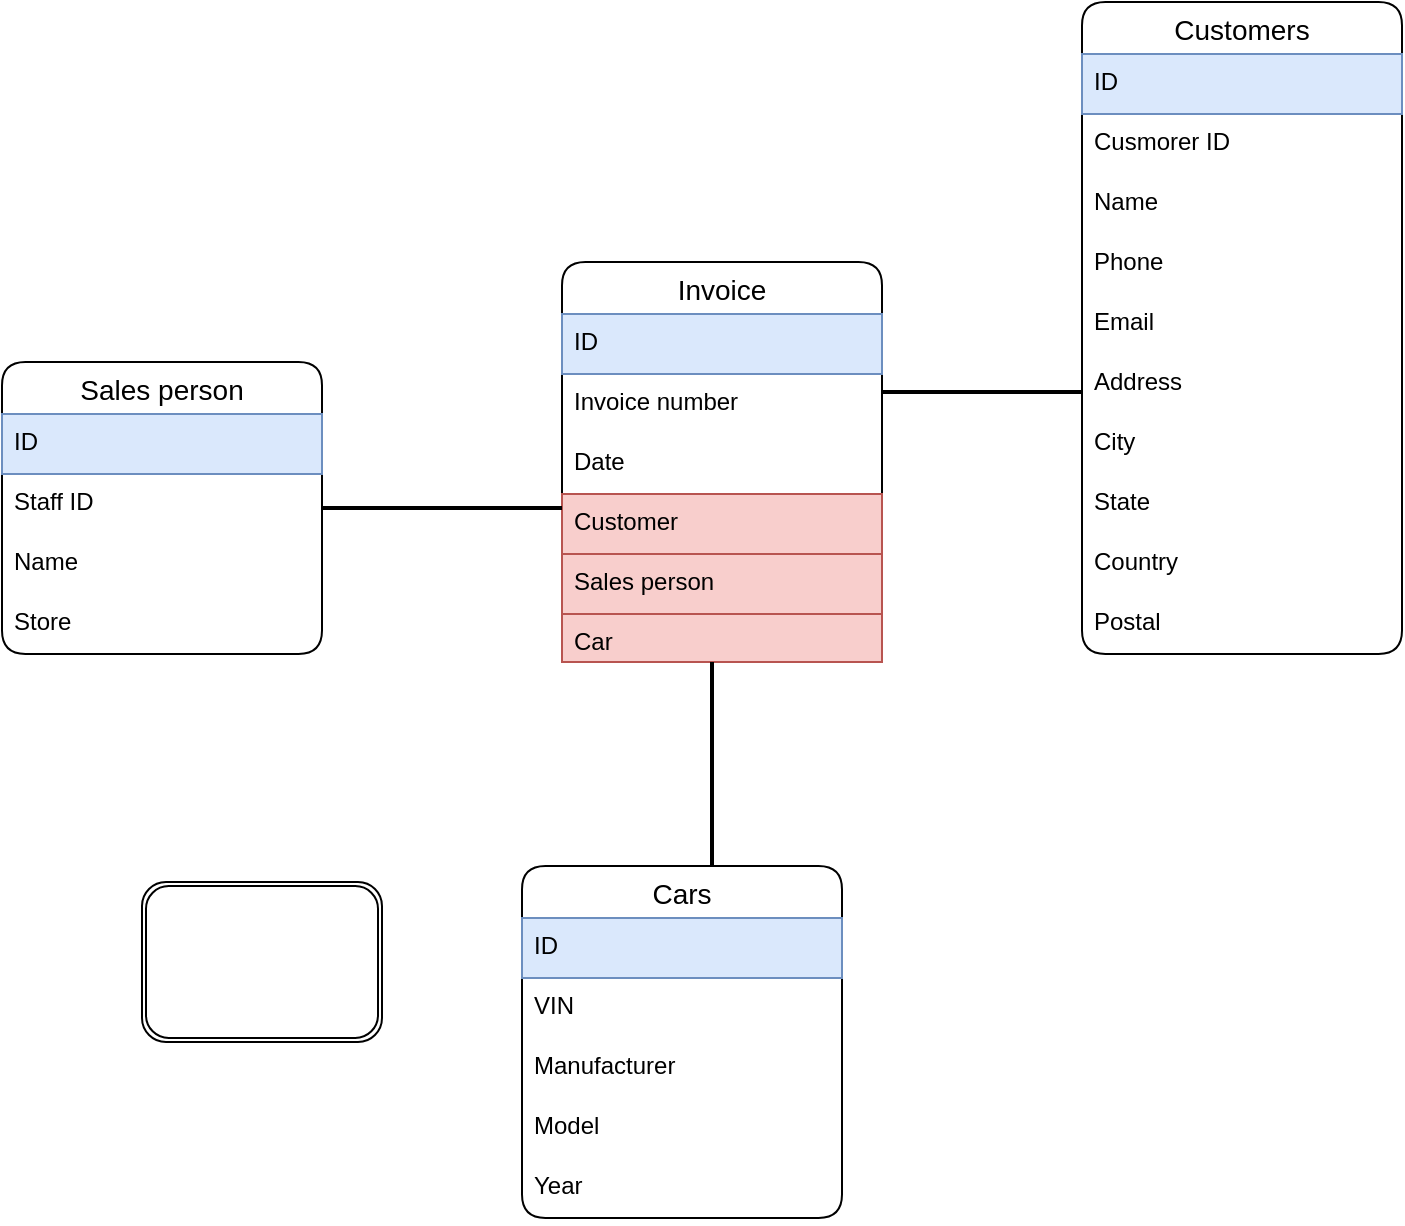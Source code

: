 <mxfile version="14.1.2" type="device"><diagram id="606zTLNwxVoTdJehjT_H" name="Page-1"><mxGraphModel dx="1422" dy="794" grid="1" gridSize="10" guides="1" tooltips="1" connect="1" arrows="1" fold="1" page="1" pageScale="1" pageWidth="850" pageHeight="1100" math="0" shadow="0"><root><mxCell id="0"/><mxCell id="1" parent="0"/><mxCell id="59_bhMgvy2jnH7F5YiMi-1" value="Cars" style="swimlane;fontStyle=0;childLayout=stackLayout;horizontal=1;startSize=26;horizontalStack=0;resizeParent=1;resizeParentMax=0;resizeLast=0;collapsible=1;marginBottom=0;align=center;fontSize=14;rounded=1;" parent="1" vertex="1"><mxGeometry x="310" y="462" width="160" height="176" as="geometry"/></mxCell><mxCell id="59_bhMgvy2jnH7F5YiMi-2" value="ID" style="text;strokeColor=#6c8ebf;fillColor=#dae8fc;spacingLeft=4;spacingRight=4;overflow=hidden;rotatable=0;points=[[0,0.5],[1,0.5]];portConstraint=eastwest;fontSize=12;" parent="59_bhMgvy2jnH7F5YiMi-1" vertex="1"><mxGeometry y="26" width="160" height="30" as="geometry"/></mxCell><mxCell id="59_bhMgvy2jnH7F5YiMi-18" value="VIN" style="text;strokeColor=none;fillColor=none;spacingLeft=4;spacingRight=4;overflow=hidden;rotatable=0;points=[[0,0.5],[1,0.5]];portConstraint=eastwest;fontSize=12;" parent="59_bhMgvy2jnH7F5YiMi-1" vertex="1"><mxGeometry y="56" width="160" height="30" as="geometry"/></mxCell><mxCell id="59_bhMgvy2jnH7F5YiMi-24" value="Manufacturer" style="text;strokeColor=none;fillColor=none;spacingLeft=4;spacingRight=4;overflow=hidden;rotatable=0;points=[[0,0.5],[1,0.5]];portConstraint=eastwest;fontSize=12;" parent="59_bhMgvy2jnH7F5YiMi-1" vertex="1"><mxGeometry y="86" width="160" height="30" as="geometry"/></mxCell><mxCell id="59_bhMgvy2jnH7F5YiMi-3" value="Model" style="text;strokeColor=none;fillColor=none;spacingLeft=4;spacingRight=4;overflow=hidden;rotatable=0;points=[[0,0.5],[1,0.5]];portConstraint=eastwest;fontSize=12;" parent="59_bhMgvy2jnH7F5YiMi-1" vertex="1"><mxGeometry y="116" width="160" height="30" as="geometry"/></mxCell><mxCell id="59_bhMgvy2jnH7F5YiMi-4" value="Year" style="text;strokeColor=none;fillColor=none;spacingLeft=4;spacingRight=4;overflow=hidden;rotatable=0;points=[[0,0.5],[1,0.5]];portConstraint=eastwest;fontSize=12;" parent="59_bhMgvy2jnH7F5YiMi-1" vertex="1"><mxGeometry y="146" width="160" height="30" as="geometry"/></mxCell><mxCell id="59_bhMgvy2jnH7F5YiMi-5" value="Customers" style="swimlane;fontStyle=0;childLayout=stackLayout;horizontal=1;startSize=26;horizontalStack=0;resizeParent=1;resizeParentMax=0;resizeLast=0;collapsible=1;marginBottom=0;align=center;fontSize=14;rounded=1;" parent="1" vertex="1"><mxGeometry x="590" y="30" width="160" height="326" as="geometry"/></mxCell><mxCell id="59_bhMgvy2jnH7F5YiMi-6" value="ID" style="text;strokeColor=#6c8ebf;fillColor=#dae8fc;spacingLeft=4;spacingRight=4;overflow=hidden;rotatable=0;points=[[0,0.5],[1,0.5]];portConstraint=eastwest;fontSize=12;" parent="59_bhMgvy2jnH7F5YiMi-5" vertex="1"><mxGeometry y="26" width="160" height="30" as="geometry"/></mxCell><mxCell id="59_bhMgvy2jnH7F5YiMi-7" value="Cusmorer ID" style="text;strokeColor=none;fillColor=none;spacingLeft=4;spacingRight=4;overflow=hidden;rotatable=0;points=[[0,0.5],[1,0.5]];portConstraint=eastwest;fontSize=12;" parent="59_bhMgvy2jnH7F5YiMi-5" vertex="1"><mxGeometry y="56" width="160" height="30" as="geometry"/></mxCell><mxCell id="59_bhMgvy2jnH7F5YiMi-20" value="Name" style="text;strokeColor=none;fillColor=none;spacingLeft=4;spacingRight=4;overflow=hidden;rotatable=0;points=[[0,0.5],[1,0.5]];portConstraint=eastwest;fontSize=12;" parent="59_bhMgvy2jnH7F5YiMi-5" vertex="1"><mxGeometry y="86" width="160" height="30" as="geometry"/></mxCell><mxCell id="59_bhMgvy2jnH7F5YiMi-8" value="Phone" style="text;strokeColor=none;fillColor=none;spacingLeft=4;spacingRight=4;overflow=hidden;rotatable=0;points=[[0,0.5],[1,0.5]];portConstraint=eastwest;fontSize=12;" parent="59_bhMgvy2jnH7F5YiMi-5" vertex="1"><mxGeometry y="116" width="160" height="30" as="geometry"/></mxCell><mxCell id="SCIWubhPastCjQ9KEthc-6" value="Email" style="text;strokeColor=none;fillColor=none;spacingLeft=4;spacingRight=4;overflow=hidden;rotatable=0;points=[[0,0.5],[1,0.5]];portConstraint=eastwest;fontSize=12;" vertex="1" parent="59_bhMgvy2jnH7F5YiMi-5"><mxGeometry y="146" width="160" height="30" as="geometry"/></mxCell><mxCell id="SCIWubhPastCjQ9KEthc-3" value="Address" style="text;strokeColor=none;fillColor=none;spacingLeft=4;spacingRight=4;overflow=hidden;rotatable=0;points=[[0,0.5],[1,0.5]];portConstraint=eastwest;fontSize=12;" vertex="1" parent="59_bhMgvy2jnH7F5YiMi-5"><mxGeometry y="176" width="160" height="30" as="geometry"/></mxCell><mxCell id="SCIWubhPastCjQ9KEthc-5" value="City" style="text;strokeColor=none;fillColor=none;spacingLeft=4;spacingRight=4;overflow=hidden;rotatable=0;points=[[0,0.5],[1,0.5]];portConstraint=eastwest;fontSize=12;" vertex="1" parent="59_bhMgvy2jnH7F5YiMi-5"><mxGeometry y="206" width="160" height="30" as="geometry"/></mxCell><mxCell id="SCIWubhPastCjQ9KEthc-4" value="State" style="text;strokeColor=none;fillColor=none;spacingLeft=4;spacingRight=4;overflow=hidden;rotatable=0;points=[[0,0.5],[1,0.5]];portConstraint=eastwest;fontSize=12;" vertex="1" parent="59_bhMgvy2jnH7F5YiMi-5"><mxGeometry y="236" width="160" height="30" as="geometry"/></mxCell><mxCell id="SCIWubhPastCjQ9KEthc-2" value="Country" style="text;strokeColor=none;fillColor=none;spacingLeft=4;spacingRight=4;overflow=hidden;rotatable=0;points=[[0,0.5],[1,0.5]];portConstraint=eastwest;fontSize=12;" vertex="1" parent="59_bhMgvy2jnH7F5YiMi-5"><mxGeometry y="266" width="160" height="30" as="geometry"/></mxCell><mxCell id="SCIWubhPastCjQ9KEthc-1" value="Postal" style="text;strokeColor=none;fillColor=none;spacingLeft=4;spacingRight=4;overflow=hidden;rotatable=0;points=[[0,0.5],[1,0.5]];portConstraint=eastwest;fontSize=12;" vertex="1" parent="59_bhMgvy2jnH7F5YiMi-5"><mxGeometry y="296" width="160" height="30" as="geometry"/></mxCell><mxCell id="59_bhMgvy2jnH7F5YiMi-9" value="Invoice" style="swimlane;fontStyle=0;childLayout=stackLayout;horizontal=1;startSize=26;horizontalStack=0;resizeParent=1;resizeParentMax=0;resizeLast=0;collapsible=1;marginBottom=0;align=center;fontSize=14;rounded=1;" parent="1" vertex="1"><mxGeometry x="330" y="160" width="160" height="200" as="geometry"/></mxCell><mxCell id="59_bhMgvy2jnH7F5YiMi-23" value="ID" style="text;strokeColor=#6c8ebf;fillColor=#dae8fc;spacingLeft=4;spacingRight=4;overflow=hidden;rotatable=0;points=[[0,0.5],[1,0.5]];portConstraint=eastwest;fontSize=12;" parent="59_bhMgvy2jnH7F5YiMi-9" vertex="1"><mxGeometry y="26" width="160" height="30" as="geometry"/></mxCell><mxCell id="59_bhMgvy2jnH7F5YiMi-10" value="Invoice number" style="text;strokeColor=none;fillColor=none;spacingLeft=4;spacingRight=4;overflow=hidden;rotatable=0;points=[[0,0.5],[1,0.5]];portConstraint=eastwest;fontSize=12;" parent="59_bhMgvy2jnH7F5YiMi-9" vertex="1"><mxGeometry y="56" width="160" height="30" as="geometry"/></mxCell><mxCell id="59_bhMgvy2jnH7F5YiMi-11" value="Date" style="text;strokeColor=none;fillColor=none;spacingLeft=4;spacingRight=4;overflow=hidden;rotatable=0;points=[[0,0.5],[1,0.5]];portConstraint=eastwest;fontSize=12;" parent="59_bhMgvy2jnH7F5YiMi-9" vertex="1"><mxGeometry y="86" width="160" height="30" as="geometry"/></mxCell><mxCell id="59_bhMgvy2jnH7F5YiMi-21" value="Customer" style="text;strokeColor=#b85450;fillColor=#f8cecc;spacingLeft=4;spacingRight=4;overflow=hidden;rotatable=0;points=[[0,0.5],[1,0.5]];portConstraint=eastwest;fontSize=12;" parent="59_bhMgvy2jnH7F5YiMi-9" vertex="1"><mxGeometry y="116" width="160" height="30" as="geometry"/></mxCell><mxCell id="59_bhMgvy2jnH7F5YiMi-19" value="Sales person" style="text;strokeColor=#b85450;fillColor=#f8cecc;spacingLeft=4;spacingRight=4;overflow=hidden;rotatable=0;points=[[0,0.5],[1,0.5]];portConstraint=eastwest;fontSize=12;" parent="59_bhMgvy2jnH7F5YiMi-9" vertex="1"><mxGeometry y="146" width="160" height="30" as="geometry"/></mxCell><mxCell id="59_bhMgvy2jnH7F5YiMi-12" value="Car" style="text;strokeColor=#b85450;fillColor=#f8cecc;spacingLeft=4;spacingRight=4;overflow=hidden;rotatable=0;points=[[0,0.5],[1,0.5]];portConstraint=eastwest;fontSize=12;" parent="59_bhMgvy2jnH7F5YiMi-9" vertex="1"><mxGeometry y="176" width="160" height="24" as="geometry"/></mxCell><mxCell id="59_bhMgvy2jnH7F5YiMi-13" value="Sales person" style="swimlane;fontStyle=0;childLayout=stackLayout;horizontal=1;startSize=26;horizontalStack=0;resizeParent=1;resizeParentMax=0;resizeLast=0;collapsible=1;marginBottom=0;align=center;fontSize=14;rounded=1;" parent="1" vertex="1"><mxGeometry x="50" y="210" width="160" height="146" as="geometry"/></mxCell><mxCell id="59_bhMgvy2jnH7F5YiMi-14" value="ID" style="text;strokeColor=#6c8ebf;fillColor=#dae8fc;spacingLeft=4;spacingRight=4;overflow=hidden;rotatable=0;points=[[0,0.5],[1,0.5]];portConstraint=eastwest;fontSize=12;" parent="59_bhMgvy2jnH7F5YiMi-13" vertex="1"><mxGeometry y="26" width="160" height="30" as="geometry"/></mxCell><mxCell id="59_bhMgvy2jnH7F5YiMi-15" value="Staff ID" style="text;strokeColor=none;fillColor=none;spacingLeft=4;spacingRight=4;overflow=hidden;rotatable=0;points=[[0,0.5],[1,0.5]];portConstraint=eastwest;fontSize=12;" parent="59_bhMgvy2jnH7F5YiMi-13" vertex="1"><mxGeometry y="56" width="160" height="30" as="geometry"/></mxCell><mxCell id="59_bhMgvy2jnH7F5YiMi-22" value="Name" style="text;strokeColor=none;fillColor=none;spacingLeft=4;spacingRight=4;overflow=hidden;rotatable=0;points=[[0,0.5],[1,0.5]];portConstraint=eastwest;fontSize=12;" parent="59_bhMgvy2jnH7F5YiMi-13" vertex="1"><mxGeometry y="86" width="160" height="30" as="geometry"/></mxCell><mxCell id="59_bhMgvy2jnH7F5YiMi-16" value="Store" style="text;strokeColor=none;fillColor=none;spacingLeft=4;spacingRight=4;overflow=hidden;rotatable=0;points=[[0,0.5],[1,0.5]];portConstraint=eastwest;fontSize=12;" parent="59_bhMgvy2jnH7F5YiMi-13" vertex="1"><mxGeometry y="116" width="160" height="30" as="geometry"/></mxCell><mxCell id="59_bhMgvy2jnH7F5YiMi-17" value="" style="shape=ext;double=1;rounded=1;whiteSpace=wrap;html=1;" parent="1" vertex="1"><mxGeometry x="120" y="470" width="120" height="80" as="geometry"/></mxCell><mxCell id="SCIWubhPastCjQ9KEthc-8" value="" style="line;strokeWidth=2;html=1;" vertex="1" parent="1"><mxGeometry x="210" y="278" width="120" height="10" as="geometry"/></mxCell><mxCell id="SCIWubhPastCjQ9KEthc-9" value="" style="line;strokeWidth=2;html=1;" vertex="1" parent="1"><mxGeometry x="490" y="220" width="100" height="10" as="geometry"/></mxCell><mxCell id="SCIWubhPastCjQ9KEthc-10" value="" style="line;strokeWidth=2;direction=south;html=1;" vertex="1" parent="1"><mxGeometry x="400" y="360" width="10" height="102" as="geometry"/></mxCell></root></mxGraphModel></diagram></mxfile>